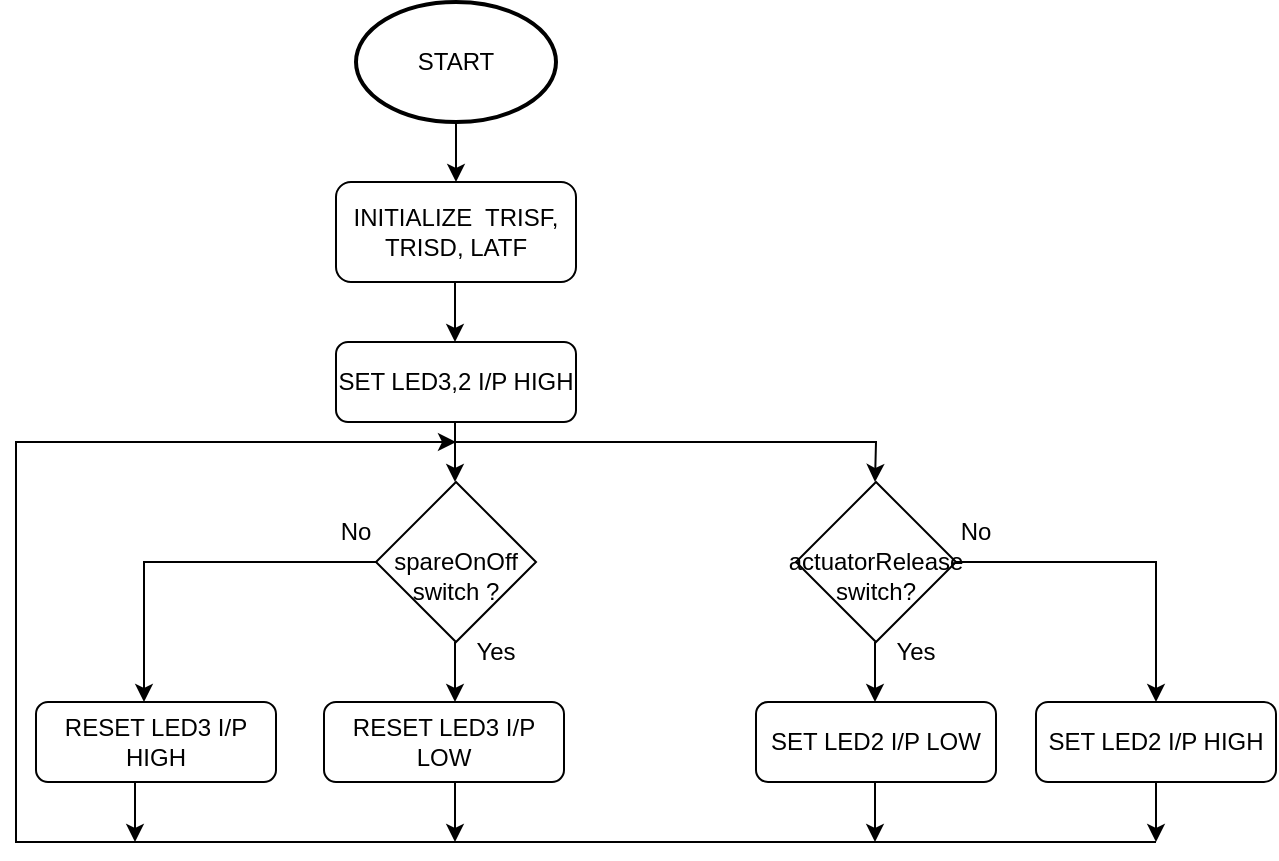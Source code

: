 <mxfile version="24.9.0">
  <diagram id="C5RBs43oDa-KdzZeNtuy" name="Page-1">
    <mxGraphModel dx="880" dy="470" grid="1" gridSize="10" guides="1" tooltips="1" connect="1" arrows="1" fold="1" page="1" pageScale="1" pageWidth="827" pageHeight="1169" math="0" shadow="0">
      <root>
        <mxCell id="WIyWlLk6GJQsqaUBKTNV-0" />
        <mxCell id="WIyWlLk6GJQsqaUBKTNV-1" parent="WIyWlLk6GJQsqaUBKTNV-0" />
        <mxCell id="WIyWlLk6GJQsqaUBKTNV-3" value="INITIALIZE&amp;nbsp; TRISF, TRISD, LATF" style="rounded=1;whiteSpace=wrap;html=1;fontSize=12;glass=0;strokeWidth=1;shadow=0;" parent="WIyWlLk6GJQsqaUBKTNV-1" vertex="1">
          <mxGeometry x="360" y="130" width="120" height="50" as="geometry" />
        </mxCell>
        <mxCell id="N0hhwX8yT95dk3OFFu9T-5" style="rounded=0;orthogonalLoop=1;jettySize=auto;html=1;" parent="WIyWlLk6GJQsqaUBKTNV-1" edge="1">
          <mxGeometry relative="1" as="geometry">
            <mxPoint x="264" y="390" as="targetPoint" />
            <mxPoint x="264" y="320" as="sourcePoint" />
            <Array as="points">
              <mxPoint x="380" y="320" />
              <mxPoint x="264" y="320" />
            </Array>
          </mxGeometry>
        </mxCell>
        <mxCell id="WIyWlLk6GJQsqaUBKTNV-7" value="SET LED3,2 I/P HIGH" style="rounded=1;whiteSpace=wrap;html=1;fontSize=12;glass=0;strokeWidth=1;shadow=0;" parent="WIyWlLk6GJQsqaUBKTNV-1" vertex="1">
          <mxGeometry x="360" y="210" width="120" height="40" as="geometry" />
        </mxCell>
        <mxCell id="WIyWlLk6GJQsqaUBKTNV-11" value="SET LED2 I/P LOW" style="rounded=1;whiteSpace=wrap;html=1;fontSize=12;glass=0;strokeWidth=1;shadow=0;" parent="WIyWlLk6GJQsqaUBKTNV-1" vertex="1">
          <mxGeometry x="570" y="390" width="120" height="40" as="geometry" />
        </mxCell>
        <mxCell id="WIyWlLk6GJQsqaUBKTNV-12" value="RESET LED3 I/P LOW" style="rounded=1;whiteSpace=wrap;html=1;fontSize=12;glass=0;strokeWidth=1;shadow=0;" parent="WIyWlLk6GJQsqaUBKTNV-1" vertex="1">
          <mxGeometry x="354" y="390" width="120" height="40" as="geometry" />
        </mxCell>
        <mxCell id="N0hhwX8yT95dk3OFFu9T-18" value="START" style="strokeWidth=2;html=1;shape=mxgraph.flowchart.start_1;whiteSpace=wrap;" parent="WIyWlLk6GJQsqaUBKTNV-1" vertex="1">
          <mxGeometry x="370" y="40" width="100" height="60" as="geometry" />
        </mxCell>
        <mxCell id="swRIciC2GP5JKqN4kYJW-0" value="&lt;div&gt;&lt;br&gt;&lt;/div&gt;&lt;div&gt;actuatorRelease&lt;/div&gt;&lt;div&gt;switch?&lt;br&gt;&lt;/div&gt;" style="rhombus;whiteSpace=wrap;html=1;" parent="WIyWlLk6GJQsqaUBKTNV-1" vertex="1">
          <mxGeometry x="590" y="280" width="80" height="80" as="geometry" />
        </mxCell>
        <mxCell id="swRIciC2GP5JKqN4kYJW-1" value="&lt;div&gt;&lt;br&gt;&lt;/div&gt;&lt;div&gt;spareOnOff&lt;/div&gt;&lt;div&gt;switch ?&lt;br&gt;&lt;/div&gt;" style="rhombus;whiteSpace=wrap;html=1;" parent="WIyWlLk6GJQsqaUBKTNV-1" vertex="1">
          <mxGeometry x="380" y="280" width="80" height="80" as="geometry" />
        </mxCell>
        <mxCell id="swRIciC2GP5JKqN4kYJW-2" style="edgeStyle=orthogonalEdgeStyle;rounded=0;orthogonalLoop=1;jettySize=auto;html=1;" parent="WIyWlLk6GJQsqaUBKTNV-1" edge="1">
          <mxGeometry relative="1" as="geometry">
            <mxPoint x="770" y="390" as="targetPoint" />
            <mxPoint x="670" y="320" as="sourcePoint" />
            <Array as="points">
              <mxPoint x="770" y="320" />
            </Array>
          </mxGeometry>
        </mxCell>
        <mxCell id="K9mM0ndLfFCkj-x1nUbY-0" value="" style="endArrow=classic;html=1;rounded=0;" edge="1" parent="WIyWlLk6GJQsqaUBKTNV-1">
          <mxGeometry width="50" height="50" relative="1" as="geometry">
            <mxPoint x="420" y="100" as="sourcePoint" />
            <mxPoint x="420" y="130" as="targetPoint" />
          </mxGeometry>
        </mxCell>
        <mxCell id="K9mM0ndLfFCkj-x1nUbY-1" value="" style="endArrow=classic;html=1;rounded=0;" edge="1" parent="WIyWlLk6GJQsqaUBKTNV-1">
          <mxGeometry width="50" height="50" relative="1" as="geometry">
            <mxPoint x="419.5" y="180" as="sourcePoint" />
            <mxPoint x="419.5" y="210" as="targetPoint" />
          </mxGeometry>
        </mxCell>
        <mxCell id="K9mM0ndLfFCkj-x1nUbY-2" value="" style="endArrow=classic;html=1;rounded=0;" edge="1" parent="WIyWlLk6GJQsqaUBKTNV-1">
          <mxGeometry width="50" height="50" relative="1" as="geometry">
            <mxPoint x="419.5" y="250" as="sourcePoint" />
            <mxPoint x="419.5" y="280" as="targetPoint" />
          </mxGeometry>
        </mxCell>
        <mxCell id="K9mM0ndLfFCkj-x1nUbY-3" value="" style="endArrow=classic;html=1;rounded=0;" edge="1" parent="WIyWlLk6GJQsqaUBKTNV-1">
          <mxGeometry width="50" height="50" relative="1" as="geometry">
            <mxPoint x="419.5" y="360" as="sourcePoint" />
            <mxPoint x="419.5" y="390" as="targetPoint" />
          </mxGeometry>
        </mxCell>
        <mxCell id="K9mM0ndLfFCkj-x1nUbY-4" value="" style="endArrow=classic;html=1;rounded=0;" edge="1" parent="WIyWlLk6GJQsqaUBKTNV-1">
          <mxGeometry width="50" height="50" relative="1" as="geometry">
            <mxPoint x="629.5" y="360" as="sourcePoint" />
            <mxPoint x="629.5" y="390" as="targetPoint" />
          </mxGeometry>
        </mxCell>
        <mxCell id="K9mM0ndLfFCkj-x1nUbY-5" value="" style="endArrow=classic;html=1;rounded=0;" edge="1" parent="WIyWlLk6GJQsqaUBKTNV-1">
          <mxGeometry width="50" height="50" relative="1" as="geometry">
            <mxPoint x="630" y="260" as="sourcePoint" />
            <mxPoint x="629.5" y="280" as="targetPoint" />
            <Array as="points">
              <mxPoint x="420" y="260" />
              <mxPoint x="630" y="260" />
            </Array>
          </mxGeometry>
        </mxCell>
        <mxCell id="K9mM0ndLfFCkj-x1nUbY-6" value="" style="endArrow=classic;html=1;rounded=0;edgeStyle=orthogonalEdgeStyle;" edge="1" parent="WIyWlLk6GJQsqaUBKTNV-1">
          <mxGeometry width="50" height="50" relative="1" as="geometry">
            <mxPoint x="770" y="460" as="sourcePoint" />
            <mxPoint x="420" y="260" as="targetPoint" />
            <Array as="points">
              <mxPoint x="200" y="460" />
              <mxPoint x="200" y="260" />
            </Array>
          </mxGeometry>
        </mxCell>
        <mxCell id="K9mM0ndLfFCkj-x1nUbY-7" value="" style="endArrow=classic;html=1;rounded=0;" edge="1" parent="WIyWlLk6GJQsqaUBKTNV-1">
          <mxGeometry width="50" height="50" relative="1" as="geometry">
            <mxPoint x="419.5" y="430" as="sourcePoint" />
            <mxPoint x="419.5" y="460" as="targetPoint" />
          </mxGeometry>
        </mxCell>
        <mxCell id="K9mM0ndLfFCkj-x1nUbY-8" value="No" style="text;html=1;align=center;verticalAlign=middle;whiteSpace=wrap;rounded=0;" vertex="1" parent="WIyWlLk6GJQsqaUBKTNV-1">
          <mxGeometry x="340" y="290" width="60" height="30" as="geometry" />
        </mxCell>
        <mxCell id="K9mM0ndLfFCkj-x1nUbY-9" value="No" style="text;html=1;align=center;verticalAlign=middle;whiteSpace=wrap;rounded=0;" vertex="1" parent="WIyWlLk6GJQsqaUBKTNV-1">
          <mxGeometry x="650" y="290" width="60" height="30" as="geometry" />
        </mxCell>
        <mxCell id="K9mM0ndLfFCkj-x1nUbY-10" value="Yes" style="text;html=1;align=center;verticalAlign=middle;whiteSpace=wrap;rounded=0;" vertex="1" parent="WIyWlLk6GJQsqaUBKTNV-1">
          <mxGeometry x="410" y="350" width="60" height="30" as="geometry" />
        </mxCell>
        <mxCell id="K9mM0ndLfFCkj-x1nUbY-11" value="Yes" style="text;html=1;align=center;verticalAlign=middle;whiteSpace=wrap;rounded=0;" vertex="1" parent="WIyWlLk6GJQsqaUBKTNV-1">
          <mxGeometry x="620" y="350" width="60" height="30" as="geometry" />
        </mxCell>
        <mxCell id="K9mM0ndLfFCkj-x1nUbY-12" value="RESET LED3 I/P HIGH" style="rounded=1;whiteSpace=wrap;html=1;fontSize=12;glass=0;strokeWidth=1;shadow=0;" vertex="1" parent="WIyWlLk6GJQsqaUBKTNV-1">
          <mxGeometry x="210" y="390" width="120" height="40" as="geometry" />
        </mxCell>
        <mxCell id="K9mM0ndLfFCkj-x1nUbY-14" value="" style="endArrow=classic;html=1;rounded=0;" edge="1" parent="WIyWlLk6GJQsqaUBKTNV-1">
          <mxGeometry width="50" height="50" relative="1" as="geometry">
            <mxPoint x="629.5" y="430" as="sourcePoint" />
            <mxPoint x="629.5" y="460" as="targetPoint" />
          </mxGeometry>
        </mxCell>
        <mxCell id="K9mM0ndLfFCkj-x1nUbY-15" value="" style="endArrow=classic;html=1;rounded=0;" edge="1" parent="WIyWlLk6GJQsqaUBKTNV-1" source="K9mM0ndLfFCkj-x1nUbY-13">
          <mxGeometry width="50" height="50" relative="1" as="geometry">
            <mxPoint x="779.5" y="430" as="sourcePoint" />
            <mxPoint x="770" y="460" as="targetPoint" />
          </mxGeometry>
        </mxCell>
        <mxCell id="K9mM0ndLfFCkj-x1nUbY-16" value="" style="endArrow=classic;html=1;rounded=0;" edge="1" parent="WIyWlLk6GJQsqaUBKTNV-1">
          <mxGeometry width="50" height="50" relative="1" as="geometry">
            <mxPoint x="259.5" y="430" as="sourcePoint" />
            <mxPoint x="259.5" y="460" as="targetPoint" />
          </mxGeometry>
        </mxCell>
        <mxCell id="K9mM0ndLfFCkj-x1nUbY-19" value="" style="endArrow=classic;html=1;rounded=0;" edge="1" parent="WIyWlLk6GJQsqaUBKTNV-1" target="K9mM0ndLfFCkj-x1nUbY-13">
          <mxGeometry width="50" height="50" relative="1" as="geometry">
            <mxPoint x="779.5" y="430" as="sourcePoint" />
            <mxPoint x="779.5" y="460" as="targetPoint" />
          </mxGeometry>
        </mxCell>
        <mxCell id="K9mM0ndLfFCkj-x1nUbY-13" value="SET LED2 I/P HIGH" style="rounded=1;whiteSpace=wrap;html=1;fontSize=12;glass=0;strokeWidth=1;shadow=0;" vertex="1" parent="WIyWlLk6GJQsqaUBKTNV-1">
          <mxGeometry x="710" y="390" width="120" height="40" as="geometry" />
        </mxCell>
      </root>
    </mxGraphModel>
  </diagram>
</mxfile>
